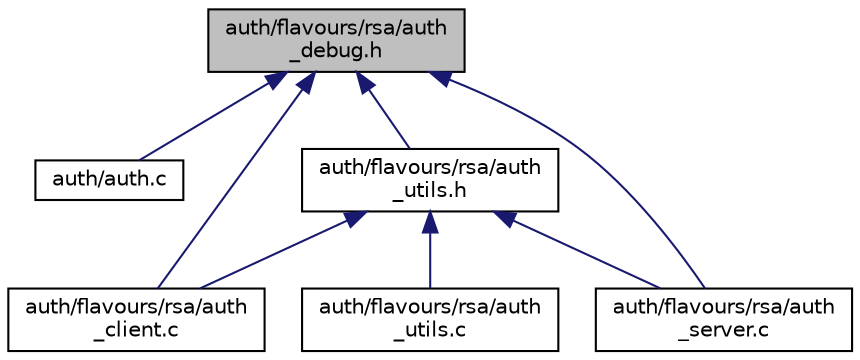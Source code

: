 digraph "auth/flavours/rsa/auth_debug.h"
{
  edge [fontname="Helvetica",fontsize="10",labelfontname="Helvetica",labelfontsize="10"];
  node [fontname="Helvetica",fontsize="10",shape=record];
  Node4 [label="auth/flavours/rsa/auth\l_debug.h",height=0.2,width=0.4,color="black", fillcolor="grey75", style="filled", fontcolor="black"];
  Node4 -> Node5 [dir="back",color="midnightblue",fontsize="10",style="solid",fontname="Helvetica"];
  Node5 [label="auth/auth.c",height=0.2,width=0.4,color="black", fillcolor="white", style="filled",URL="$auth_8c.html"];
  Node4 -> Node6 [dir="back",color="midnightblue",fontsize="10",style="solid",fontname="Helvetica"];
  Node6 [label="auth/flavours/rsa/auth\l_client.c",height=0.2,width=0.4,color="black", fillcolor="white", style="filled",URL="$rsa_2auth__client_8c.html"];
  Node4 -> Node7 [dir="back",color="midnightblue",fontsize="10",style="solid",fontname="Helvetica"];
  Node7 [label="auth/flavours/rsa/auth\l_utils.h",height=0.2,width=0.4,color="black", fillcolor="white", style="filled",URL="$rsa_2auth__utils_8h.html"];
  Node7 -> Node6 [dir="back",color="midnightblue",fontsize="10",style="solid",fontname="Helvetica"];
  Node7 -> Node8 [dir="back",color="midnightblue",fontsize="10",style="solid",fontname="Helvetica"];
  Node8 [label="auth/flavours/rsa/auth\l_server.c",height=0.2,width=0.4,color="black", fillcolor="white", style="filled",URL="$rsa_2auth__server_8c.html"];
  Node7 -> Node9 [dir="back",color="midnightblue",fontsize="10",style="solid",fontname="Helvetica"];
  Node9 [label="auth/flavours/rsa/auth\l_utils.c",height=0.2,width=0.4,color="black", fillcolor="white", style="filled",URL="$rsa_2auth__utils_8c.html"];
  Node4 -> Node8 [dir="back",color="midnightblue",fontsize="10",style="solid",fontname="Helvetica"];
}
